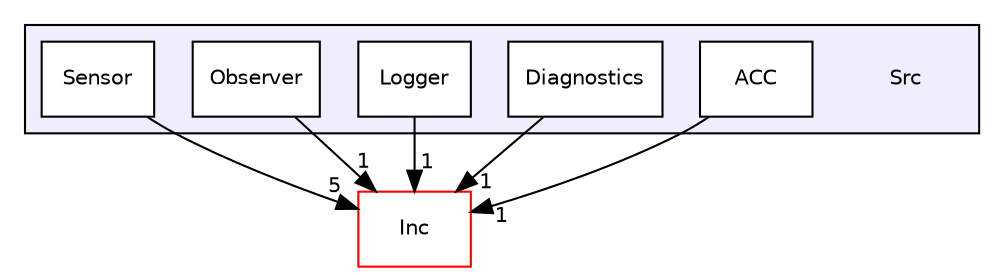 digraph "Src" {
  compound=true
  node [ fontsize="10", fontname="Helvetica"];
  edge [ labelfontsize="10", labelfontname="Helvetica"];
  subgraph clusterdir_413f4e031a85da0d68269c6fd2f76e1c {
    graph [ bgcolor="#eeeeff", pencolor="black", label="" URL="dir_413f4e031a85da0d68269c6fd2f76e1c.html"];
    dir_413f4e031a85da0d68269c6fd2f76e1c [shape=plaintext label="Src"];
  dir_9b919cc96b3c5ef91eb57ecb3f491c8f [shape=box label="ACC" fillcolor="white" style="filled" URL="dir_9b919cc96b3c5ef91eb57ecb3f491c8f.html"];
  dir_62b01c12bb9050b87fd35609a76c26ff [shape=box label="Diagnostics" fillcolor="white" style="filled" URL="dir_62b01c12bb9050b87fd35609a76c26ff.html"];
  dir_9baa0742b5f76eaa5c782b459db57039 [shape=box label="Logger" fillcolor="white" style="filled" URL="dir_9baa0742b5f76eaa5c782b459db57039.html"];
  dir_c5fdc38fba423ff03d8d6ee577774ed6 [shape=box label="Observer" fillcolor="white" style="filled" URL="dir_c5fdc38fba423ff03d8d6ee577774ed6.html"];
  dir_a089863237f4ea998db639b1a742fe18 [shape=box label="Sensor" fillcolor="white" style="filled" URL="dir_a089863237f4ea998db639b1a742fe18.html"];
  }
  dir_f93dfce691d792349f1c14ede440e2e6 [shape=box label="Inc" fillcolor="white" style="filled" color="red" URL="dir_f93dfce691d792349f1c14ede440e2e6.html"];
  dir_c5fdc38fba423ff03d8d6ee577774ed6->dir_f93dfce691d792349f1c14ede440e2e6 [headlabel="1", labeldistance=1.5 headhref="dir_000010_000000.html"];
  dir_9b919cc96b3c5ef91eb57ecb3f491c8f->dir_f93dfce691d792349f1c14ede440e2e6 [headlabel="1", labeldistance=1.5 headhref="dir_000007_000000.html"];
  dir_9baa0742b5f76eaa5c782b459db57039->dir_f93dfce691d792349f1c14ede440e2e6 [headlabel="1", labeldistance=1.5 headhref="dir_000009_000000.html"];
  dir_62b01c12bb9050b87fd35609a76c26ff->dir_f93dfce691d792349f1c14ede440e2e6 [headlabel="1", labeldistance=1.5 headhref="dir_000008_000000.html"];
  dir_a089863237f4ea998db639b1a742fe18->dir_f93dfce691d792349f1c14ede440e2e6 [headlabel="5", labeldistance=1.5 headhref="dir_000011_000000.html"];
}
